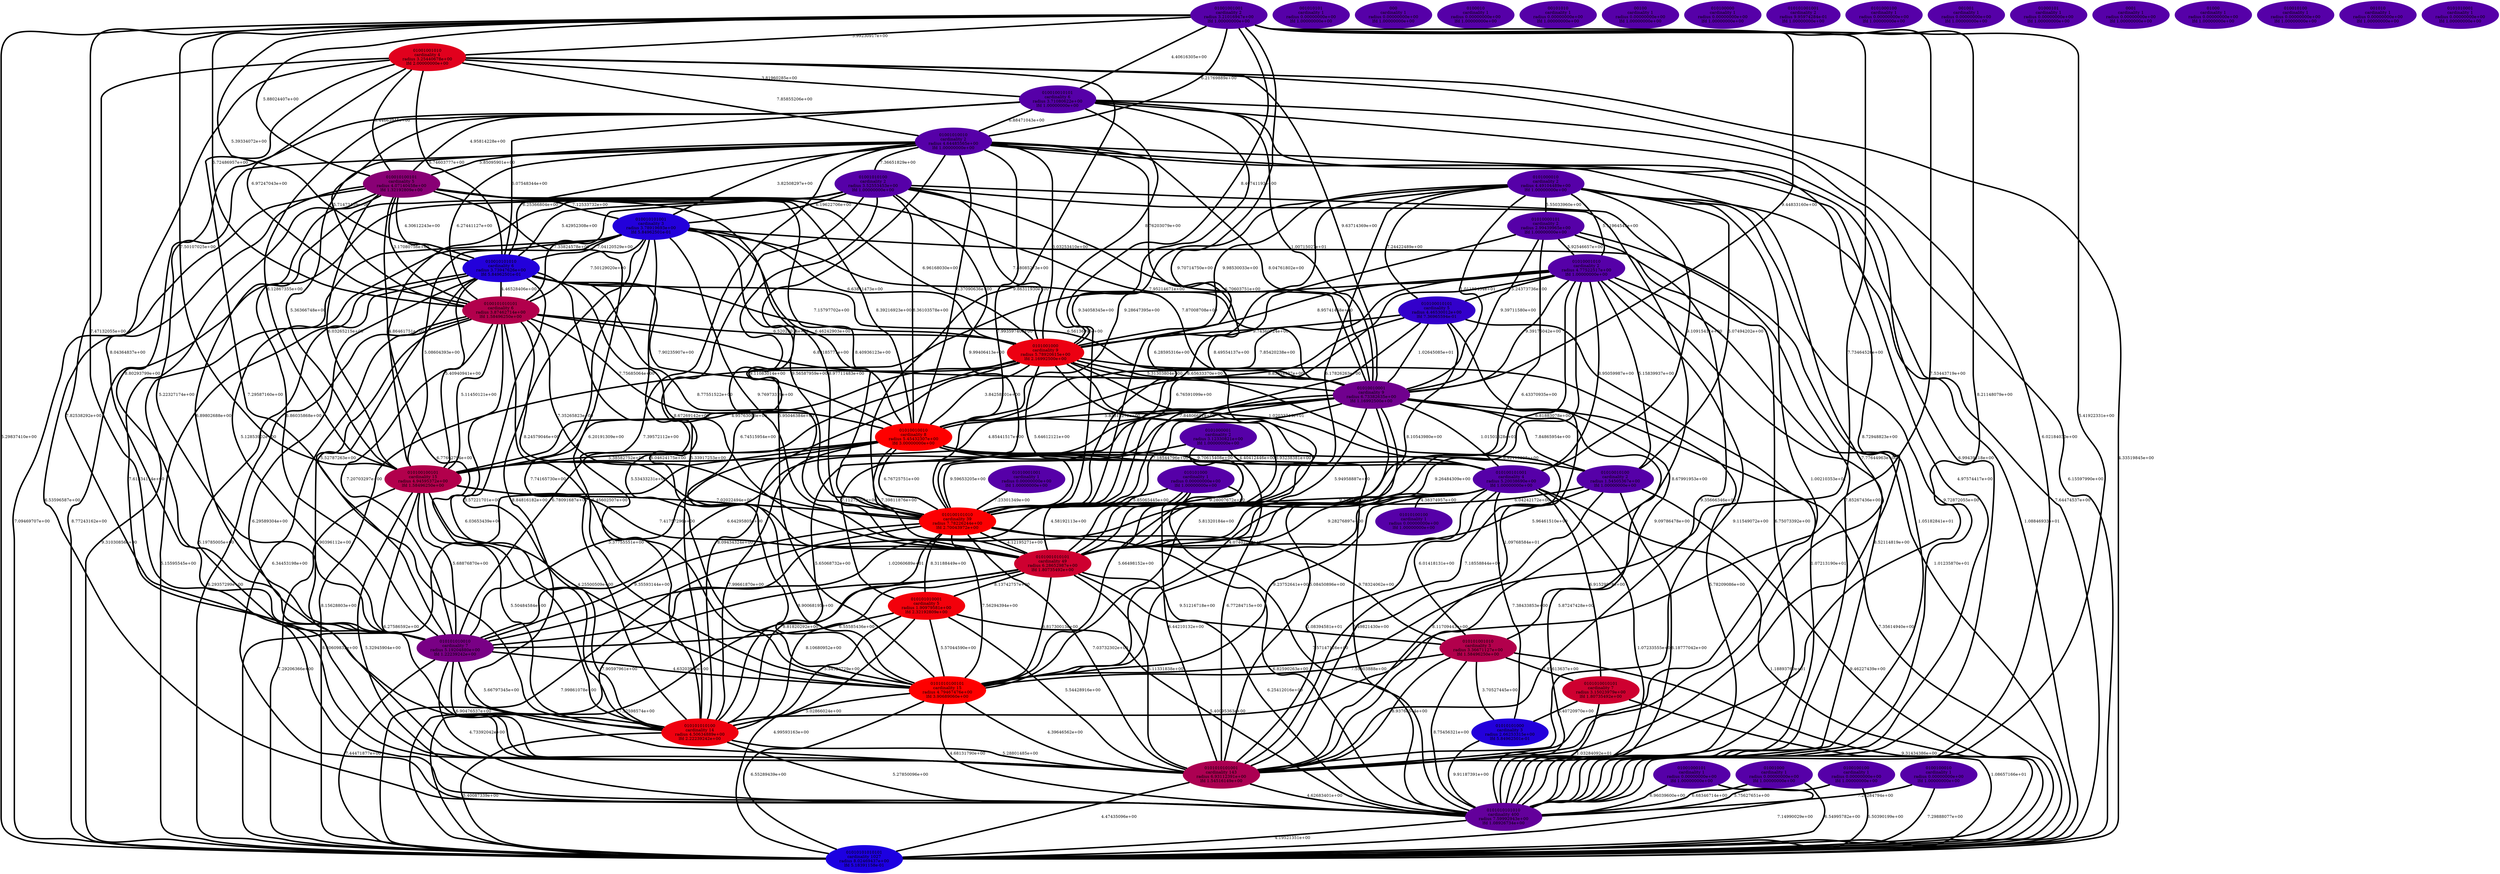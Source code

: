 graph cardio {
    edge[style=solid, penwidth="5", labeldistance="10"]
    010101000 [label="010101000\ncardinality 1\nradius 0.00000000e+00\nlfd 1.00000000e+00", color="#5600A8", style="filled"]
    01010010010 [label="01010010010\ncardinality 8\nradius 5.45432307e+00\nlfd 3.00000000e+00", color="#FE0000", style="filled"]
    01001000101 [label="01001000101\ncardinality 1\nradius 0.00000000e+00\nlfd 1.00000000e+00", color="#5600A8", style="filled"]
    01010000101 [label="01010000101\ncardinality 2\nradius 2.99439965e+00\nlfd 1.00000000e+00", color="#5600A8", style="filled"]
    010100100101 [label="010100100101\ncardinality 15\nradius 4.94595372e+00\nlfd 1.58496250e+00", color="#B2004C", style="filled"]
    010100101010 [label="010100101010\ncardinality 39\nradius 7.78226244e+00\nlfd 2.70043972e+00", color="#FC0002", style="filled"]
    010010101010 [label="010010101010\ncardinality 6\nradius 3.73947626e+00\nlfd 5.84962501e-01", color="#2300DB", style="filled"]
    0101010101010 [label="0101010101010\ncardinality 400\nradius 7.59992943e+00\nlfd 1.08926734e+00", color="#63009B", style="filled"]
    001010101 [label="001010101\ncardinality 1\nradius 0.00000000e+00\nlfd 1.00000000e+00", color="#5600A8", style="filled"]
    000 [label="000\ncardinality 1\nradius 0.00000000e+00\nlfd 1.00000000e+00", color="#5600A8", style="filled"]
    0100010 [label="0100010\ncardinality 1\nradius 0.00000000e+00\nlfd 1.00000000e+00", color="#5600A8", style="filled"]
    01010101000 [label="01010101000\ncardinality 3\nradius 2.66253315e+00\nlfd 5.84962501e-01", color="#2300DB", style="filled"]
    010101010001 [label="010101010001\ncardinality 5\nradius 1.90979581e+00\nlfd 2.32192809e+00", color="#F3000B", style="filled"]
    00101010 [label="00101010\ncardinality 1\nradius 0.00000000e+00\nlfd 1.00000000e+00", color="#5600A8", style="filled"]
    01001000 [label="01001000\ncardinality 1\nradius 0.00000000e+00\nlfd 1.00000000e+00", color="#5600A8", style="filled"]
    00100 [label="00100\ncardinality 1\nradius 0.00000000e+00\nlfd 1.00000000e+00", color="#5600A8", style="filled"]
    0101001000 [label="0101001000\ncardinality 9\nradius 5.78920615e+00\nlfd 2.16992500e+00", color="#EC0012", style="filled"]
    010100000 [label="010100000\ncardinality 1\nradius 0.00000000e+00\nlfd 1.00000000e+00", color="#5600A8", style="filled"]
    01001010100 [label="01001010100\ncardinality 2\nradius 3.52553453e+00\nlfd 1.00000000e+00", color="#5600A8", style="filled"]
    010100101001 [label="010100101001\ncardinality 4\nradius 5.20038690e+00\nlfd 1.00000000e+00", color="#5600A8", style="filled"]
    0101010101001 [label="0101010101001\ncardinality 143\nradius 6.93112391e+00\nlfd 1.54516149e+00", color="#AC0052", style="filled"]
    010101001001 [label="010101001001\ncardinality 2\nradius 9.95974284e-01\nlfd 1.00000000e+00", color="#5600A8", style="filled"]
    010100010101 [label="010100010101\ncardinality 5\nradius 4.46530012e+00\nlfd 7.36965594e-01", color="#3300CB", style="filled"]
    01010100100 [label="01010100100\ncardinality 1\nradius 0.00000000e+00\nlfd 1.00000000e+00", color="#5600A8", style="filled"]
    01010001001 [label="01010001001\ncardinality 1\nradius 0.00000000e+00\nlfd 1.00000000e+00", color="#5600A8", style="filled"]
    0101000100 [label="0101000100\ncardinality 1\nradius 0.00000000e+00\nlfd 1.00000000e+00", color="#5600A8", style="filled"]
    01001001001 [label="01001001001\ncardinality 2\nradius 3.21016947e+00\nlfd 1.00000000e+00", color="#5600A8", style="filled"]
    001001 [label="001001\ncardinality 1\nradius 0.00000000e+00\nlfd 1.00000000e+00", color="#5600A8", style="filled"]
    01000101 [label="01000101\ncardinality 1\nradius 0.00000000e+00\nlfd 1.00000000e+00", color="#5600A8", style="filled"]
    010101001010 [label="010101001010\ncardinality 3\nradius 3.36671127e+00\nlfd 1.58496250e+00", color="#B2004C", style="filled"]
    0001 [label="0001\ncardinality 1\nradius 0.00000000e+00\nlfd 1.00000000e+00", color="#5600A8", style="filled"]
    01010010100 [label="01010010100\ncardinality 2\nradius 1.54505367e+00\nlfd 1.00000000e+00", color="#5600A8", style="filled"]
    010010100101 [label="010010100101\ncardinality 5\nradius 4.07140458e+00\nlfd 1.32192809e+00", color="#890075", style="filled"]
    0100100100 [label="0100100100\ncardinality 1\nradius 0.00000000e+00\nlfd 1.00000000e+00", color="#5600A8", style="filled"]
    010101010100 [label="010101010100\ncardinality 14\nradius 4.50634889e+00\nlfd 2.22239242e+00", color="#EF000F", style="filled"]
    0101010010101 [label="0101010010101\ncardinality 7\nradius 3.15023979e+00\nlfd 1.80735492e+00", color="#CE0030", style="filled"]
    01000 [label="01000\ncardinality 1\nradius 0.00000000e+00\nlfd 1.00000000e+00", color="#5600A8", style="filled"]
    0101000001 [label="0101000001\ncardinality 2\nradius 3.12330821e+00\nlfd 1.00000000e+00", color="#5600A8", style="filled"]
    010010010101 [label="010010010101\ncardinality 6\nradius 3.71080622e+00\nlfd 1.00000000e+00", color="#5600A8", style="filled"]
    010010101001 [label="010010101001\ncardinality 3\nradius 3.78919693e+00\nlfd 5.84962501e-01", color="#2300DB", style="filled"]
    0101000010 [label="0101000010\ncardinality 2\nradius 4.49104489e+00\nlfd 1.00000000e+00", color="#5600A8", style="filled"]
    010101010010 [label="010101010010\ncardinality 7\nradius 5.19204880e+00\nlfd 1.22239242e+00", color="#790085", style="filled"]
    0101001010101 [label="0101001010101\ncardinality 49\nradius 6.28652987e+00\nlfd 1.80735492e+00", color="#CE0030", style="filled"]
    01010010001 [label="01010010001\ncardinality 9\nradius 6.73382635e+00\nlfd 1.16992500e+00", color="#70008E", style="filled"]
    01001010010 [label="01001010010\ncardinality 2\nradius 4.64485565e+00\nlfd 1.00000000e+00", color="#5600A8", style="filled"]
    010010100 [label="010010100\ncardinality 1\nradius 0.00000000e+00\nlfd 1.00000000e+00", color="#5600A8", style="filled"]
    01010101010101 [label="01010101010101\ncardinality 1027\nradius 8.02469437e+00\nlfd 5.18391158e-01", color="#1D00E1", style="filled"]
    0100100010 [label="0100100010\ncardinality 1\nradius 0.00000000e+00\nlfd 1.00000000e+00", color="#5600A8", style="filled"]
    0101010100101 [label="0101010100101\ncardinality 15\nradius 4.79467476e+00\nlfd 3.90689060e+00", color="#FE0000", style="filled"]
    01001001010 [label="01001001010\ncardinality 4\nradius 3.25440678e+00\nlfd 2.00000000e+00", color="#E1001D", style="filled"]
    001010 [label="001010\ncardinality 1\nradius 0.00000000e+00\nlfd 1.00000000e+00", color="#5600A8", style="filled"]
    0100101010101 [label="0100101010101\ncardinality 6\nradius 3.87462714e+00\nlfd 1.58496250e+00", color="#B2004C", style="filled"]
    0101010001 [label="0101010001\ncardinality 1\nradius 0.00000000e+00\nlfd 1.00000000e+00", color="#5600A8", style="filled"]
    01010001010 [label="01010001010\ncardinality 2\nradius 4.77522517e+00\nlfd 1.00000000e+00", color="#5600A8", style="filled"]
    01001001001 -- 01010101010101 [label="5.29837410e+00"]
    010101010010 -- 0101010100101 [label="4.63203990e+00"]
    0101000010 -- 010100101001 [label="9.10915411e+00"]
    01001010010 -- 0101010100101 [label="5.95046384e+00"]
    01001001001 -- 010100101010 [label="9.70714750e+00"]
    0101010101010 -- 01010101010101 [label="4.19521351e+00"]
    010010101010 -- 0101001000 [label="7.15797702e+00"]
    01010010010 -- 010101010100 [label="7.99661870e+00"]
    01001010010 -- 0101010101010 [label="4.97574417e+00"]
    01010001001 -- 010100101010 [label="7.23301349e+00"]
    010100101001 -- 0101010101010 [label="1.07233555e+01"]
    01010001010 -- 010100010101 [label="5.24373736e+00"]
    010100100101 -- 010101010100 [label="5.50484584e+00"]
    0101000001 -- 010100101010 [label="9.59653205e+00"]
    010010100101 -- 01010010001 [label="7.95214671e+00"]
    01001001010 -- 0101010101001 [label="7.82538292e+00"]
    01001010100 -- 0101010101001 [label="8.67991953e+00"]
    01010101000 -- 0101010101010 [label="9.91187391e+00"]
    010100010101 -- 0101001000 [label="9.74360724e+00"]
    010010010101 -- 0101010101010 [label="6.99439218e+00"]
    010100010101 -- 0101010101010 [label="1.07213190e+01"]
    010100101010 -- 0101010101001 [label="7.03732302e+00"]
    010010100101 -- 01010101010101 [label="7.09469707e+00"]
    010101000 -- 0101001010101 [label="4.58192113e+00"]
    0101001010101 -- 0101010100101 [label="6.81730013e+00"]
    01001001001 -- 010010100101 [label="5.88024407e+00"]
    010101010100 -- 0101010101010 [label="5.27850096e+00"]
    0101010100101 -- 010101010100 [label="5.02866024e+00"]
    01001001001 -- 01001010010 [label="6.21769889e+00"]
    010101001010 -- 0101010100101 [label="7.55603888e+00"]
    01010000101 -- 0101001010101 [label="6.43370935e+00"]
    01001001001 -- 010010101010 [label="5.39334072e+00"]
    01001010100 -- 01010101010101 [label="8.77243162e+00"]
    01001010100 -- 010010101001 [label="6.19622706e+00"]
    0101000010 -- 0101001010101 [label="6.17826263e+00"]
    0101010010101 -- 01010101010101 [label="1.08657166e+01"]
    010010100101 -- 010101010010 [label="6.89802688e+00"]
    010100101010 -- 010101010010 [label="9.35593144e+00"]
    010100101001 -- 010101010010 [label="1.02060689e+01"]
    0100100100 -- 01010101010101 [label="6.50390199e+00"]
    0101000010 -- 010100101010 [label="6.28595316e+00"]
    010100101010 -- 0101010100101 [label="7.56294394e+00"]
    01010001010 -- 01010010100 [label="5.15839937e+00"]
    01001010100 -- 0101010100101 [label="6.74515954e+00"]
    010100100101 -- 0101010100101 [label="4.25500509e+00"]
    01001001001 -- 01010010001 [label="9.44833160e+00"]
    010010101001 -- 01010101010101 [label="9.31030856e+00"]
    010010101001 -- 01010010010 [label="6.46242903e+00"]
    01010001010 -- 01010010010 [label="7.85420238e+00"]
    010010101010 -- 0100101010101 [label="4.46528406e+00"]
    010100101010 -- 010101010001 [label="8.31188449e+00"]
    01001010100 -- 010101010100 [label="5.33917253e+00"]
    01010010010 -- 01010101010101 [label="8.30609832e+00"]
    01010010001 -- 010101010010 [label="6.64295805e+00"]
    01010010001 -- 0101010101010 [label="5.87247428e+00"]
    01010010001 -- 01010010010 [label="5.82315270e+00"]
    010100010101 -- 01010010001 [label="1.02645085e+01"]
    010101000 -- 010100101010 [label="5.85065445e+00"]
    0100101010101 -- 010100101010 [label="7.35265823e+00"]
    0100101010101 -- 0101001000 [label="6.52028014e+00"]
    010010101010 -- 0101001010101 [label="8.67269142e+00"]
    010010010101 -- 010010100101 [label="4.95814228e+00"]
    0101010010101 -- 0101010101010 [label="1.03284092e+01"]
    01001001010 -- 010100101010 [label="9.86311930e+00"]
    0100101010101 -- 01010101010101 [label="6.29357299e+00"]
    010101010001 -- 0101010101010 [label="5.40095363e+00"]
    0100101010101 -- 01010010010 [label="7.75685064e+00"]
    01001001001 -- 0100101010101 [label="6.72486957e+00"]
    010010101001 -- 0100101010101 [label="7.50129020e+00"]
    0101001000 -- 010100101010 [label="5.64612121e+00"]
    010100100101 -- 010101010010 [label="5.68876870e+00"]
    0101000010 -- 0101010101001 [label="1.00210353e+01"]
    01010010001 -- 010100101001 [label="1.01501628e+01"]
    01010001010 -- 0101001010101 [label="6.81883078e+00"]
    0101001000 -- 010100100101 [label="4.95763093e+00"]
    010100101001 -- 010100101010 [label="9.33315805e+00"]
    0101001000 -- 010101010010 [label="6.78091687e+00"]
    010010101001 -- 010101010010 [label="5.12853902e+00"]
    01001010010 -- 01010101010101 [label="7.64474537e+00"]
    01001001010 -- 01010010001 [label="9.63714369e+00"]
    010100101001 -- 0101010101001 [label="1.08394581e+01"]
    010010100101 -- 0100101010101 [label="3.17080756e+00"]
    010010101001 -- 010100101010 [label="9.56587959e+00"]
    010010100101 -- 010100101010 [label="8.40936123e+00"]
    0101000001 -- 010100101001 [label="4.40412446e+00"]
    010010100101 -- 010010101010 [label="4.30612243e+00"]
    0101001000 -- 0101010100101 [label="5.81320184e+00"]
    01010010100 -- 0101010101001 [label="8.11709443e+00"]
    0101000010 -- 01010010001 [label="1.01185454e+01"]
    01010001010 -- 0101010101001 [label="9.11549072e+00"]
    0100100010 -- 0101010101010 [label="7.23284794e+00"]
    0101010101001 -- 0101010101010 [label="4.62683401e+00"]
    010010100101 -- 010101010100 [label="6.77602794e+00"]
    010010101010 -- 0101010101010 [label="5.19785005e+00"]
    010010101010 -- 010100101010 [label="8.77551522e+00"]
    010010010101 -- 0100101010101 [label="5.71473439e+00"]
    01001001001 -- 010100100101 [label="7.50107025e+00"]
    01001010010 -- 010010101001 [label="3.82508297e+00"]
    01001010100 -- 010101010010 [label="6.86035868e+00"]
    0100100010 -- 01010101010101 [label="7.29888077e+00"]
    010010101010 -- 01010010001 [label="6.56136095e+00"]
    010101001010 -- 01010101010101 [label="9.31434386e+00"]
    010010101010 -- 0101010100101 [label="5.53433231e+00"]
    010101001010 -- 01010101000 [label="3.70527445e+00"]
    01010001010 -- 0101010100101 [label="9.26484309e+00"]
    01001010100 -- 0100101010101 [label="7.33824578e+00"]
    0101010100101 -- 0101010101001 [label="4.39646562e+00"]
    010100100101 -- 010100101010 [label="7.02022494e+00"]
    0101000010 -- 0101001000 [label="9.98530033e+00"]
    010101010010 -- 0101010101001 [label="6.90476537e+00"]
    0101001000 -- 01010101010101 [label="8.15628803e+00"]
    010100101001 -- 01010101010101 [label="1.18893769e+01"]
    01010010001 -- 0101010100101 [label="4.07403184e+00"]
    01001000 -- 0101010101010 [label="6.68346714e+00"]
    01010010010 -- 010100101001 [label="9.70615408e+00"]
    01001010100 -- 0101010101010 [label="7.85267436e+00"]
    0101000010 -- 01010010010 [label="9.28647395e+00"]
    01010000101 -- 010100101010 [label="6.65633370e+00"]
    010010101001 -- 0101010101001 [label="8.84816182e+00"]
    01010010001 -- 010100100101 [label="4.85441517e+00"]
    010101001010 -- 0101010101001 [label="8.93768544e+00"]
    01010000101 -- 01010001010 [label="5.92546657e+00"]
    010010101001 -- 010101010100 [label="7.74165730e+00"]
    01001010100 -- 01010010010 [label="8.36103578e+00"]
    010100101001 -- 01010101000 [label="7.38433853e+00"]
    010101010010 -- 010101010100 [label="5.66797345e+00"]
    010101010100 -- 01010101010101 [label="5.40087339e+00"]
    01010001010 -- 0101010101010 [label="8.52114819e+00"]
    0101001010101 -- 01010101010101 [label="7.52598574e+00"]
    01010010100 -- 010100101010 [label="6.04242172e+00"]
    01001010100 -- 010100100101 [label="4.86461751e+00"]
    0100101010101 -- 0101010101001 [label="5.90396112e+00"]
    0100101010101 -- 0101010101010 [label="6.34453198e+00"]
    01010010001 -- 010101001010 [label="9.09786478e+00"]
    010101000 -- 0101010101001 [label="6.44210132e+00"]
    01001001010 -- 0101010101010 [label="6.02184030e+00"]
    010010101010 -- 010100100101 [label="5.40940941e+00"]
    0101001000 -- 0101010101010 [label="5.78209086e+00"]
    010010010101 -- 010010101010 [label="6.07548344e+00"]
    01001001010 -- 0100101010101 [label="6.97247043e+00"]
    01001010010 -- 010101010100 [label="7.39572112e+00"]
    01001010010 -- 010100100101 [label="5.36366748e+00"]
    01010010100 -- 0101010101010 [label="8.18777042e+00"]
    01001010010 -- 010010100101 [label="5.85095901e+00"]
    01001001010 -- 010010010101 [label="3.81960285e+00"]
    01001010010 -- 010100101010 [label="7.99359740e+00"]
    01001010010 -- 0100101010101 [label="6.27441127e+00"]
    0100101010101 -- 010100100101 [label="5.11450121e+00"]
    010010010101 -- 0101001000 [label="8.76203079e+00"]
    01010010001 -- 010101010001 [label="7.11273004e+00"]
    01010010100 -- 01010101010101 [label="9.46227439e+00"]
    010010101001 -- 0101001000 [label="6.63841473e+00"]
    010100100101 -- 0101001010101 [label="7.41757296e+00"]
    010010101010 -- 0101010101001 [label="6.29589304e+00"]
    010100101001 -- 0101010100101 [label="9.23752641e+00"]
    01010000101 -- 01010010001 [label="9.39711580e+00"]
    010100101010 -- 0101010101010 [label="6.82590263e+00"]
    01010010001 -- 01010010100 [label="7.84865954e+00"]
    01010010001 -- 01010101010101 [label="7.35614940e+00"]
    01001001010 -- 010101010100 [label="7.29587160e+00"]
    010010101001 -- 01010010001 [label="7.87008708e+00"]
    010101010001 -- 01010101010101 [label="4.99593163e+00"]
    010010010101 -- 010101010010 [label="8.80293799e+00"]
    01001010010 -- 01010010001 [label="8.04761802e+00"]
    010100101010 -- 010101001010 [label="9.78324062e+00"]
    010010100101 -- 010100100101 [label="6.03265215e+00"]
    010010100101 -- 0101010101001 [label="7.61334114e+00"]
    0101001010101 -- 010101010001 [label="8.13742757e+00"]
    010010100101 -- 0101001000 [label="6.96168030e+00"]
    01001010010 -- 0101010101001 [label="7.77644963e+00"]
    010101000 -- 01010101010101 [label="7.90597961e+00"]
    01001000101 -- 0101010101010 [label="6.96039600e+00"]
    01001001001 -- 0101010100101 [label="7.73464526e+00"]
    01001010010 -- 01010010010 [label="6.37090636e+00"]
    010010101001 -- 0101010100101 [label="6.04624175e+00"]
    010010010101 -- 01001010010 [label="6.88471043e+00"]
    01001001001 -- 010101010010 [label="7.47132055e+00"]
    01001001010 -- 01001010010 [label="7.85855206e+00"]
    010010101010 -- 01010010010 [label="7.90235907e+00"]
    010101000 -- 0101010101010 [label="7.57147126e+00"]
    010100100101 -- 0101010101010 [label="5.32945904e+00"]
    010100101010 -- 010101010100 [label="8.81820292e+00"]
    0101010100101 -- 0101010101010 [label="4.68131790e+00"]
    01001001010 -- 01010101010101 [label="4.33519845e+00"]
    01001001001 -- 010010010101 [label="4.40616305e+00"]
    01010010001 -- 0101001010101 [label="5.94958887e+00"]
    0100100100 -- 0101010101010 [label="5.75627651e+00"]
    0101000010 -- 01010000101 [label="5.55033960e+00"]
    0101001010101 -- 0101010101010 [label="6.25412016e+00"]
    0101001000 -- 01010010001 [label="5.31303804e+00"]
    01001010010 -- 010010101010 [label="6.25366804e+00"]
    010100101001 -- 01010100100 [label="4.38374957e+00"]
    01010010010 -- 010100101010 [label="6.76725751e+00"]
    010100010101 -- 010100101010 [label="7.84806681e+00"]
    0100101010101 -- 010101010010 [label="7.20703297e+00"]
    0101001000 -- 010100101001 [label="1.02033744e+01"]
    0101000010 -- 01010010100 [label="5.07494202e+00"]
    01001001010 -- 010101010010 [label="8.04364837e+00"]
    01010010010 -- 0101001010101 [label="7.39811876e+00"]
    01010001010 -- 010100101010 [label="6.76591099e+00"]
    01001010100 -- 010100101010 [label="9.99406413e+00"]
    0100101010101 -- 0101001010101 [label="8.24579046e+00"]
    01010001010 -- 010100101001 [label="8.95059987e+00"]
    01010010001 -- 010101010100 [label="5.65068732e+00"]
    010101010001 -- 0101010101001 [label="5.54428916e+00"]
    0101001000 -- 0101001010101 [label="6.93238381e+00"]
    0101010101001 -- 01010101010101 [label="4.47435096e+00"]
    01010010010 -- 010101010010 [label="5.37755551e+00"]
    01010000101 -- 0101010101001 [label="9.35666346e+00"]
    01001000 -- 01010101010101 [label="6.54995782e+00"]
    01001010010 -- 0101001000 [label="6.03253410e+00"]
    010101010010 -- 0101010101010 [label="4.73392042e+00"]
    010101001010 -- 0101010010101 [label="2.97613637e+00"]
    010010100101 -- 0101010100101 [label="6.20191309e+00"]
    01010010010 -- 0101010101001 [label="6.77284715e+00"]
    0101000001 -- 0101001010101 [label="9.28007672e+00"]
    01010000101 -- 0101010101010 [label="1.05182841e+01"]
    010010010101 -- 010100100101 [label="8.12867355e+00"]
    0101000010 -- 010100010101 [label="7.24422489e+00"]
    0101001010101 -- 010101010010 [label="8.90068195e+00"]
    010010101001 -- 0101001010101 [label="9.76973319e+00"]
    010010010101 -- 01010101010101 [label="6.15597990e+00"]
    01001010010 -- 01001010100 [label="7.36651829e+00"]
    010100101001 -- 0101010010101 [label="6.91529878e+00"]
    010100010101 -- 0101001010101 [label="8.10543980e+00"]
    0101000010 -- 01010001010 [label="5.11964545e+00"]
    010010101010 -- 010101010010 [label="5.52787263e+00"]
    01001010100 -- 0101001000 [label="7.88085273e+00"]
    01001000101 -- 01010101010101 [label="7.14990029e+00"]
    010010101001 -- 0101010101010 [label="6.75073392e+00"]
    0100101010101 -- 0101010100101 [label="5.45602507e+00"]
    0101001000 -- 010101010100 [label="8.09434324e+00"]
    010010010101 -- 0101010101001 [label="8.72948823e+00"]
    0101001010101 -- 010101001010 [label="9.51216718e+00"]
    01010010001 -- 010100101010 [label="7.18544796e+00"]
    010010010101 -- 01010010001 [label="1.00715027e+01"]
    01010001010 -- 01010101010101 [label="1.01235870e+01"]
    010010101010 -- 01010101010101 [label="5.15595545e+00"]
    010100101010 -- 01010101010101 [label="7.99861078e+00"]
    0100101010101 -- 01010010001 [label="6.89185771e+00"]
    010100101010 -- 0101001010101 [label="4.12195271e+00"]
    0101001000 -- 0101010101001 [label="7.18558844e+00"]
    0101010100101 -- 01010101010101 [label="6.55289439e+00"]
    010010101001 -- 010100100101 [label="5.08604393e+00"]
    01001010010 -- 0101001010101 [label="8.49554137e+00"]
    010010010101 -- 010100101010 [label="9.34058345e+00"]
    010101010001 -- 010101010100 [label="5.34522729e+00"]
    01010010001 -- 0101010101001 [label="5.08450896e+00"]
    01001001001 -- 01001001010 [label="3.99230917e+00"]
    0101001010101 -- 010101010100 [label="8.10680952e+00"]
    01010001010 -- 0101001000 [label="8.95741468e+00"]
    0101000010 -- 0101010101010 [label="9.72872055e+00"]
    0101001000 -- 01010010010 [label="3.84258201e+00"]
    010010101001 -- 010010101010 [label="7.04120529e+00"]
    01001010010 -- 010101010010 [label="5.22327174e+00"]
    01001010100 -- 010010101010 [label="5.42952308e+00"]
    01010010100 -- 0101001010101 [label="5.96461510e+00"]
    010010100101 -- 0101001010101 [label="8.97711483e+00"]
    01010010010 -- 0101010100101 [label="5.66498152e+00"]
    010101010100 -- 0101010101001 [label="5.28801485e+00"]
    01001010100 -- 01010010001 [label="6.70603751e+00"]
    0101010010101 -- 01010101000 [label="3.40720970e+00"]
    0100101010101 -- 010101010100 [label="6.03653439e+00"]
    01001001010 -- 010010100101 [label="6.44663945e+00"]
    010100100101 -- 0101010101001 [label="6.27586592e+00"]
    01001001010 -- 010010101010 [label="5.74603777e+00"]
    010100100101 -- 01010101010101 [label="7.29206366e+00"]
    01010001010 -- 01010010001 [label="9.39175042e+00"]
    01001001001 -- 0101010101010 [label="5.41922331e+00"]
    01001001001 -- 0101010101001 [label="8.21148079e+00"]
    010101001010 -- 0101010101010 [label="8.75456321e+00"]
    01010010010 -- 0101010101010 [label="5.49821430e+00"]
    010101010010 -- 01010101010101 [label="7.44471877e+00"]
    0101000010 -- 01010101010101 [label="1.08846933e+01"]
    010100010101 -- 0101010101001 [label="1.09768584e+01"]
    01001001001 -- 0101001000 [label="8.40741193e+00"]
    0101001010101 -- 0101010101001 [label="6.11331838e+00"]
    010010100101 -- 010010101001 [label="7.12533732e+00"]
    01001001001 -- 010101010100 [label="7.53443719e+00"]
    010010101010 -- 010101010100 [label="3.57221701e+00"]
    010100101001 -- 0101001010101 [label="9.28276897e+00"]
    010101010001 -- 0101010100101 [label="5.57044590e+00"]
    01010010010 -- 010100100101 [label="5.38582752e+00"]
    010010100101 -- 0101010101010 [label="6.53596587e+00"]
    010101010001 -- 010101010010 [label="6.55585436e+00"]
    010100010101 -- 01010010010 [label="8.83954337e+00"]
    01010010010 -- 01010010100 [label="6.92119308e+00"]
    010010100101 -- 01010010010 [label="8.39216923e+00"]
    010100101001 -- 010101001010 [label="6.01418131e+00"]
    01010001010 -- 010100100101 [label="9.11083014e+00"]
}